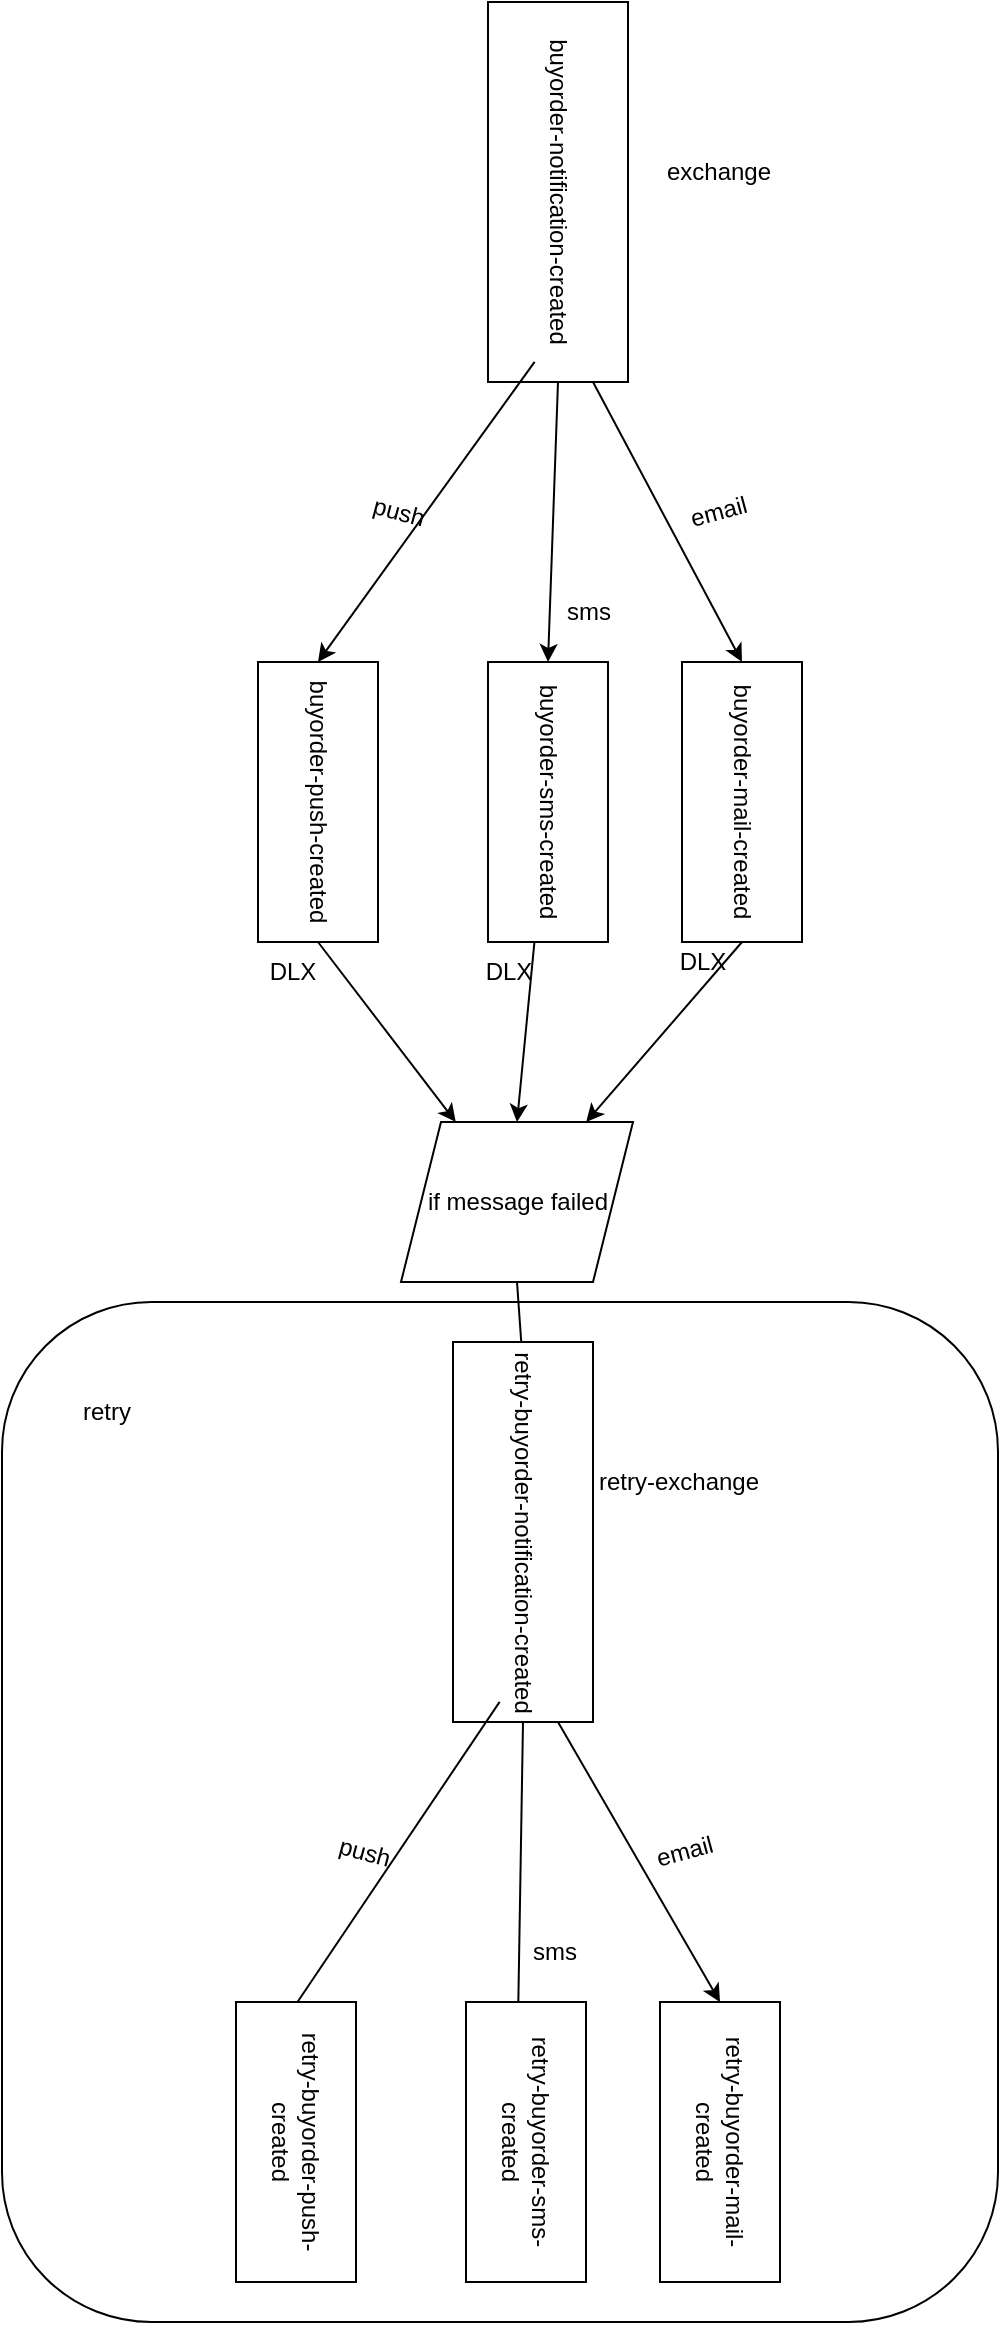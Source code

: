 <mxfile version="21.0.2" type="device"><diagram name="Sayfa -1" id="CwTvLbWKgf30XSG9-ict"><mxGraphModel dx="967" dy="567" grid="1" gridSize="10" guides="1" tooltips="1" connect="1" arrows="1" fold="1" page="1" pageScale="1" pageWidth="827" pageHeight="1169" math="0" shadow="0"><root><mxCell id="0"/><mxCell id="1" parent="0"/><mxCell id="NaaP1hB5u2A01-3r3Ga4-49" value="" style="rounded=1;whiteSpace=wrap;html=1;" vertex="1" parent="1"><mxGeometry x="52" y="680" width="498" height="510" as="geometry"/></mxCell><mxCell id="NaaP1hB5u2A01-3r3Ga4-1" value="buyorder-notification-created" style="rounded=0;whiteSpace=wrap;html=1;rotation=90;" vertex="1" parent="1"><mxGeometry x="235" y="90" width="190" height="70" as="geometry"/></mxCell><mxCell id="NaaP1hB5u2A01-3r3Ga4-2" value="exchange" style="text;html=1;align=center;verticalAlign=middle;resizable=0;points=[];autosize=1;strokeColor=none;fillColor=none;" vertex="1" parent="1"><mxGeometry x="370" y="100" width="80" height="30" as="geometry"/></mxCell><mxCell id="NaaP1hB5u2A01-3r3Ga4-3" value="" style="endArrow=classic;html=1;rounded=0;exitX=1;exitY=0.25;exitDx=0;exitDy=0;entryX=0;entryY=0.5;entryDx=0;entryDy=0;" edge="1" parent="1" source="NaaP1hB5u2A01-3r3Ga4-1" target="NaaP1hB5u2A01-3r3Ga4-5"><mxGeometry width="50" height="50" relative="1" as="geometry"><mxPoint x="460" y="270" as="sourcePoint"/><mxPoint x="600" y="200" as="targetPoint"/></mxGeometry></mxCell><mxCell id="NaaP1hB5u2A01-3r3Ga4-4" value="email" style="text;html=1;align=center;verticalAlign=middle;resizable=0;points=[];autosize=1;strokeColor=none;fillColor=none;rotation=-15;" vertex="1" parent="1"><mxGeometry x="385" y="270" width="50" height="30" as="geometry"/></mxCell><mxCell id="NaaP1hB5u2A01-3r3Ga4-5" value="buyorder-mail-created" style="rounded=0;whiteSpace=wrap;html=1;rotation=90;" vertex="1" parent="1"><mxGeometry x="352" y="400" width="140" height="60" as="geometry"/></mxCell><mxCell id="NaaP1hB5u2A01-3r3Ga4-7" value="" style="endArrow=classic;html=1;rounded=0;exitX=1;exitY=0.5;exitDx=0;exitDy=0;entryX=0;entryY=0.5;entryDx=0;entryDy=0;" edge="1" parent="1" target="NaaP1hB5u2A01-3r3Ga4-9" source="NaaP1hB5u2A01-3r3Ga4-1"><mxGeometry width="50" height="50" relative="1" as="geometry"><mxPoint x="410" y="345" as="sourcePoint"/><mxPoint x="600" y="280" as="targetPoint"/></mxGeometry></mxCell><mxCell id="NaaP1hB5u2A01-3r3Ga4-8" value="sms" style="text;html=1;align=center;verticalAlign=middle;resizable=0;points=[];autosize=1;strokeColor=none;fillColor=none;rotation=0;" vertex="1" parent="1"><mxGeometry x="320" y="320" width="50" height="30" as="geometry"/></mxCell><mxCell id="NaaP1hB5u2A01-3r3Ga4-9" value="buyorder-sms-created" style="rounded=0;whiteSpace=wrap;html=1;rotation=90;" vertex="1" parent="1"><mxGeometry x="255" y="400" width="140" height="60" as="geometry"/></mxCell><mxCell id="NaaP1hB5u2A01-3r3Ga4-10" value="" style="endArrow=classic;html=1;rounded=0;exitX=0.947;exitY=0.667;exitDx=0;exitDy=0;entryX=0;entryY=0.5;entryDx=0;entryDy=0;exitPerimeter=0;" edge="1" parent="1" target="NaaP1hB5u2A01-3r3Ga4-12" source="NaaP1hB5u2A01-3r3Ga4-1"><mxGeometry width="50" height="50" relative="1" as="geometry"><mxPoint x="410" y="415" as="sourcePoint"/><mxPoint x="600" y="350" as="targetPoint"/></mxGeometry></mxCell><mxCell id="NaaP1hB5u2A01-3r3Ga4-11" value="push" style="text;html=1;align=center;verticalAlign=middle;resizable=0;points=[];autosize=1;strokeColor=none;fillColor=none;rotation=15;" vertex="1" parent="1"><mxGeometry x="225" y="270" width="50" height="30" as="geometry"/></mxCell><mxCell id="NaaP1hB5u2A01-3r3Ga4-12" value="buyorder-push-created" style="rounded=0;whiteSpace=wrap;html=1;rotation=90;" vertex="1" parent="1"><mxGeometry x="140" y="400" width="140" height="60" as="geometry"/></mxCell><mxCell id="NaaP1hB5u2A01-3r3Ga4-16" value="DLX" style="text;html=1;align=center;verticalAlign=middle;resizable=0;points=[];autosize=1;strokeColor=none;fillColor=none;" vertex="1" parent="1"><mxGeometry x="172" y="500" width="50" height="30" as="geometry"/></mxCell><mxCell id="NaaP1hB5u2A01-3r3Ga4-18" value="DLX" style="text;html=1;align=center;verticalAlign=middle;resizable=0;points=[];autosize=1;strokeColor=none;fillColor=none;" vertex="1" parent="1"><mxGeometry x="280" y="500" width="50" height="30" as="geometry"/></mxCell><mxCell id="NaaP1hB5u2A01-3r3Ga4-19" value="DLX" style="text;html=1;align=center;verticalAlign=middle;resizable=0;points=[];autosize=1;strokeColor=none;fillColor=none;" vertex="1" parent="1"><mxGeometry x="377" y="495" width="50" height="30" as="geometry"/></mxCell><mxCell id="NaaP1hB5u2A01-3r3Ga4-21" value="" style="endArrow=classic;html=1;rounded=0;exitX=1;exitY=0.5;exitDx=0;exitDy=0;" edge="1" parent="1" source="NaaP1hB5u2A01-3r3Ga4-5" target="NaaP1hB5u2A01-3r3Ga4-24"><mxGeometry width="50" height="50" relative="1" as="geometry"><mxPoint x="570" y="550" as="sourcePoint"/><mxPoint x="422" y="590" as="targetPoint"/></mxGeometry></mxCell><mxCell id="NaaP1hB5u2A01-3r3Ga4-24" value="if message failed" style="shape=parallelogram;perimeter=parallelogramPerimeter;whiteSpace=wrap;html=1;fixedSize=1;" vertex="1" parent="1"><mxGeometry x="251.5" y="590" width="116" height="80" as="geometry"/></mxCell><mxCell id="NaaP1hB5u2A01-3r3Ga4-26" value="" style="endArrow=classic;html=1;rounded=0;exitX=0.5;exitY=1;exitDx=0;exitDy=0;" edge="1" parent="1" source="NaaP1hB5u2A01-3r3Ga4-24"><mxGeometry width="50" height="50" relative="1" as="geometry"><mxPoint x="585" y="590" as="sourcePoint"/><mxPoint x="315.875" y="760" as="targetPoint"/></mxGeometry></mxCell><mxCell id="NaaP1hB5u2A01-3r3Ga4-27" value="" style="endArrow=classic;html=1;rounded=0;entryX=0.5;entryY=0;entryDx=0;entryDy=0;" edge="1" parent="1" source="NaaP1hB5u2A01-3r3Ga4-9" target="NaaP1hB5u2A01-3r3Ga4-24"><mxGeometry width="50" height="50" relative="1" as="geometry"><mxPoint x="270" y="610" as="sourcePoint"/><mxPoint x="320" y="560" as="targetPoint"/></mxGeometry></mxCell><mxCell id="NaaP1hB5u2A01-3r3Ga4-31" value="" style="endArrow=classic;html=1;rounded=0;exitX=1;exitY=0.5;exitDx=0;exitDy=0;" edge="1" parent="1" source="NaaP1hB5u2A01-3r3Ga4-12" target="NaaP1hB5u2A01-3r3Ga4-24"><mxGeometry width="50" height="50" relative="1" as="geometry"><mxPoint x="690" y="590" as="sourcePoint"/><mxPoint x="320" y="580" as="targetPoint"/></mxGeometry></mxCell><mxCell id="NaaP1hB5u2A01-3r3Ga4-37" value="retry-buyorder-notification-created" style="rounded=0;whiteSpace=wrap;html=1;rotation=90;" vertex="1" parent="1"><mxGeometry x="217.5" y="760" width="190" height="70" as="geometry"/></mxCell><mxCell id="NaaP1hB5u2A01-3r3Ga4-38" value="" style="endArrow=classic;html=1;rounded=0;exitX=1;exitY=0.25;exitDx=0;exitDy=0;entryX=0;entryY=0.5;entryDx=0;entryDy=0;" edge="1" parent="1" source="NaaP1hB5u2A01-3r3Ga4-37" target="NaaP1hB5u2A01-3r3Ga4-44"><mxGeometry width="50" height="50" relative="1" as="geometry"><mxPoint x="442.5" y="940" as="sourcePoint"/><mxPoint x="404.5" y="1030" as="targetPoint"/></mxGeometry></mxCell><mxCell id="NaaP1hB5u2A01-3r3Ga4-39" value="email" style="text;html=1;align=center;verticalAlign=middle;resizable=0;points=[];autosize=1;strokeColor=none;fillColor=none;rotation=-15;" vertex="1" parent="1"><mxGeometry x="367.5" y="940" width="50" height="30" as="geometry"/></mxCell><mxCell id="NaaP1hB5u2A01-3r3Ga4-40" value="" style="endArrow=classic;html=1;rounded=0;exitX=1;exitY=0.5;exitDx=0;exitDy=0;" edge="1" parent="1" source="NaaP1hB5u2A01-3r3Ga4-37"><mxGeometry width="50" height="50" relative="1" as="geometry"><mxPoint x="392.5" y="1015" as="sourcePoint"/><mxPoint x="310" y="1040" as="targetPoint"/></mxGeometry></mxCell><mxCell id="NaaP1hB5u2A01-3r3Ga4-41" value="sms" style="text;html=1;align=center;verticalAlign=middle;resizable=0;points=[];autosize=1;strokeColor=none;fillColor=none;rotation=0;" vertex="1" parent="1"><mxGeometry x="302.5" y="990" width="50" height="30" as="geometry"/></mxCell><mxCell id="NaaP1hB5u2A01-3r3Ga4-42" value="" style="endArrow=classic;html=1;rounded=0;exitX=0.947;exitY=0.667;exitDx=0;exitDy=0;exitPerimeter=0;" edge="1" parent="1" source="NaaP1hB5u2A01-3r3Ga4-37"><mxGeometry width="50" height="50" relative="1" as="geometry"><mxPoint x="392.5" y="1085" as="sourcePoint"/><mxPoint x="193" y="1040" as="targetPoint"/></mxGeometry></mxCell><mxCell id="NaaP1hB5u2A01-3r3Ga4-43" value="push" style="text;html=1;align=center;verticalAlign=middle;resizable=0;points=[];autosize=1;strokeColor=none;fillColor=none;rotation=15;" vertex="1" parent="1"><mxGeometry x="207.5" y="940" width="50" height="30" as="geometry"/></mxCell><mxCell id="NaaP1hB5u2A01-3r3Ga4-44" value="retry-buyorder-mail-created" style="rounded=0;whiteSpace=wrap;html=1;rotation=90;" vertex="1" parent="1"><mxGeometry x="341" y="1070" width="140" height="60" as="geometry"/></mxCell><mxCell id="NaaP1hB5u2A01-3r3Ga4-45" value="retry-buyorder-sms-created" style="rounded=0;whiteSpace=wrap;html=1;rotation=90;" vertex="1" parent="1"><mxGeometry x="244" y="1070" width="140" height="60" as="geometry"/></mxCell><mxCell id="NaaP1hB5u2A01-3r3Ga4-46" value="retry-buyorder-push-created" style="rounded=0;whiteSpace=wrap;html=1;rotation=90;" vertex="1" parent="1"><mxGeometry x="129" y="1070" width="140" height="60" as="geometry"/></mxCell><mxCell id="NaaP1hB5u2A01-3r3Ga4-47" value="retry-exchange" style="text;html=1;align=center;verticalAlign=middle;resizable=0;points=[];autosize=1;strokeColor=none;fillColor=none;" vertex="1" parent="1"><mxGeometry x="340" y="755" width="100" height="30" as="geometry"/></mxCell><mxCell id="NaaP1hB5u2A01-3r3Ga4-50" value="retry" style="text;html=1;align=center;verticalAlign=middle;resizable=0;points=[];autosize=1;strokeColor=none;fillColor=none;" vertex="1" parent="1"><mxGeometry x="79" y="720" width="50" height="30" as="geometry"/></mxCell></root></mxGraphModel></diagram></mxfile>